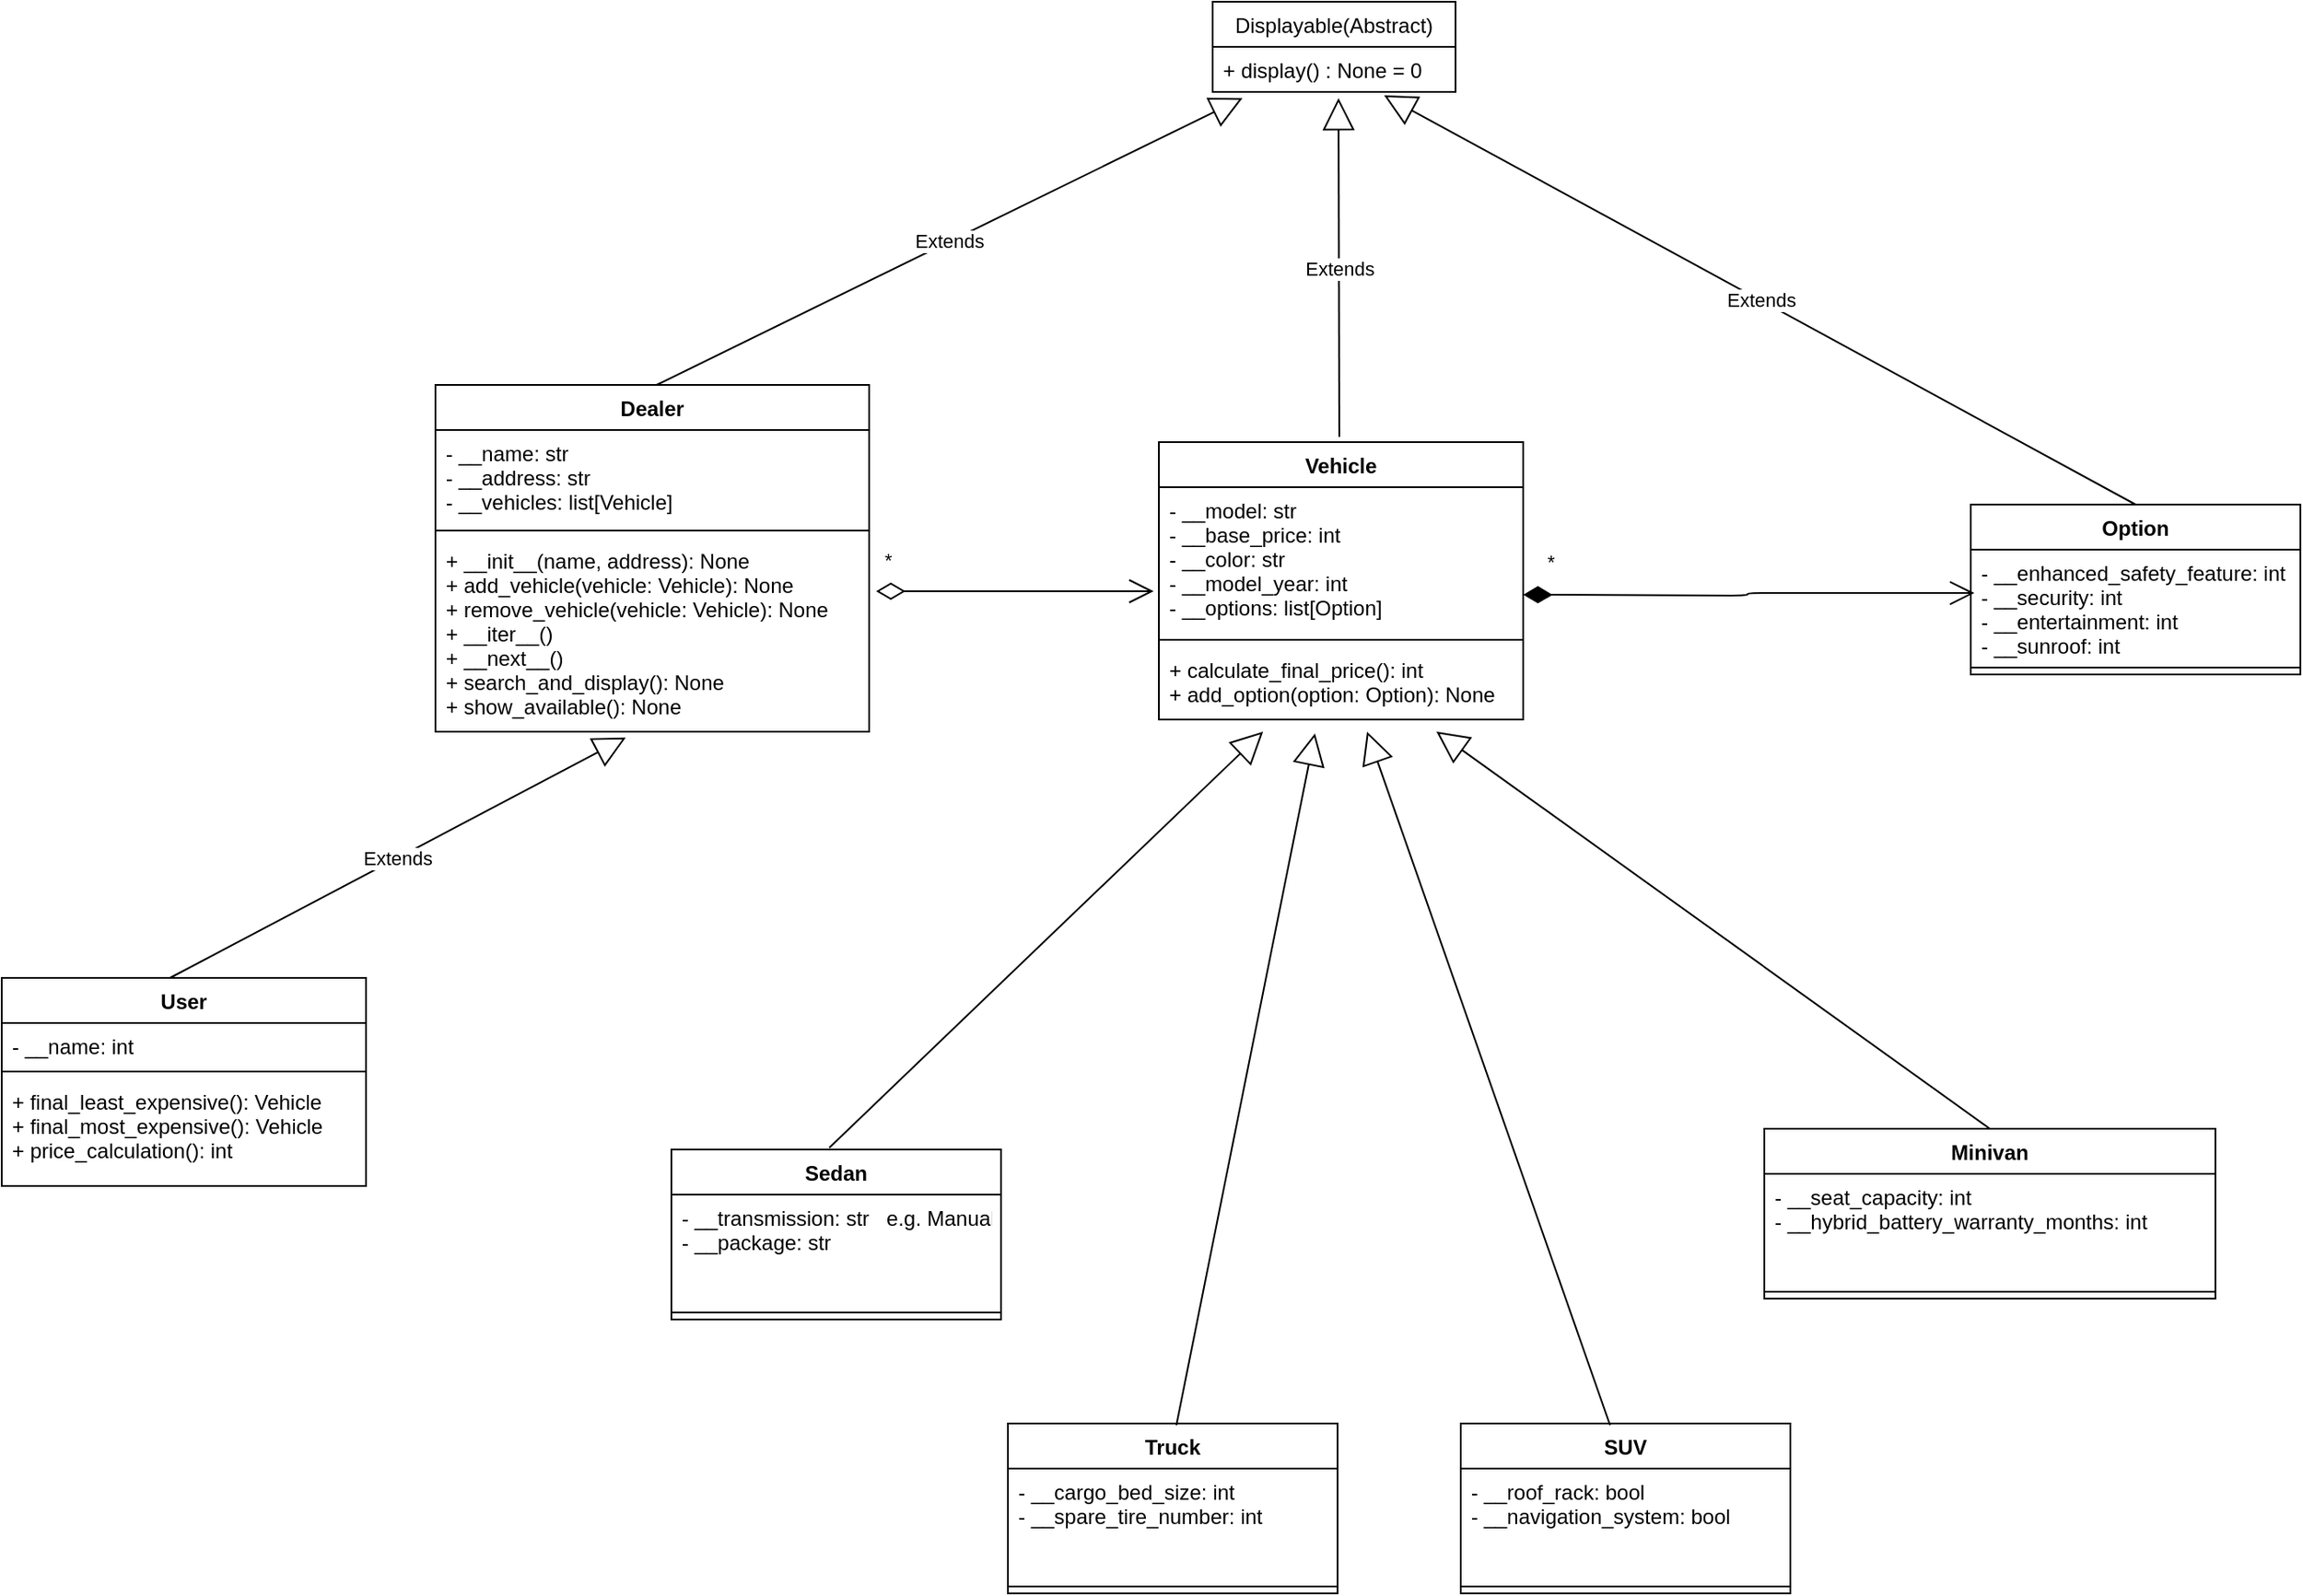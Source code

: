 <mxfile>
    <diagram id="2KUx7QO84_yDkYjGSkxv" name="Page-1">
        <mxGraphModel dx="1852" dy="1577" grid="1" gridSize="10" guides="1" tooltips="1" connect="1" arrows="1" fold="1" page="1" pageScale="1" pageWidth="850" pageHeight="1100" math="0" shadow="0">
            <root>
                <mxCell id="0"/>
                <mxCell id="1" parent="0"/>
                <mxCell id="3" value="Displayable(Abstract)" style="swimlane;fontStyle=0;childLayout=stackLayout;horizontal=1;startSize=26;fillColor=none;horizontalStack=0;resizeParent=1;resizeParentMax=0;resizeLast=0;collapsible=1;marginBottom=0;" vertex="1" parent="1">
                    <mxGeometry x="471" y="-71" width="140" height="52" as="geometry"/>
                </mxCell>
                <mxCell id="4" value="+ display() : None = 0" style="text;strokeColor=none;fillColor=none;align=left;verticalAlign=top;spacingLeft=4;spacingRight=4;overflow=hidden;rotatable=0;points=[[0,0.5],[1,0.5]];portConstraint=eastwest;" vertex="1" parent="3">
                    <mxGeometry y="26" width="140" height="26" as="geometry"/>
                </mxCell>
                <mxCell id="7" value="Dealer" style="swimlane;fontStyle=1;align=center;verticalAlign=top;childLayout=stackLayout;horizontal=1;startSize=26;horizontalStack=0;resizeParent=1;resizeParentMax=0;resizeLast=0;collapsible=1;marginBottom=0;" vertex="1" parent="1">
                    <mxGeometry x="23" y="150" width="250" height="200" as="geometry"/>
                </mxCell>
                <mxCell id="8" value="- __name: str&#10;- __address: str&#10;- __vehicles: list[Vehicle]" style="text;strokeColor=none;fillColor=none;align=left;verticalAlign=top;spacingLeft=4;spacingRight=4;overflow=hidden;rotatable=0;points=[[0,0.5],[1,0.5]];portConstraint=eastwest;" vertex="1" parent="7">
                    <mxGeometry y="26" width="250" height="54" as="geometry"/>
                </mxCell>
                <mxCell id="9" value="" style="line;strokeWidth=1;fillColor=none;align=left;verticalAlign=middle;spacingTop=-1;spacingLeft=3;spacingRight=3;rotatable=0;labelPosition=right;points=[];portConstraint=eastwest;strokeColor=inherit;" vertex="1" parent="7">
                    <mxGeometry y="80" width="250" height="8" as="geometry"/>
                </mxCell>
                <mxCell id="10" value="+ __init__(name, address): None&#10;+ add_vehicle(vehicle: Vehicle): None&#10;+ remove_vehicle(vehicle: Vehicle): None&#10;+ __iter__()&#10;+ __next__()&#10;+ search_and_display(): None&#10;+ show_available(): None&#10;" style="text;strokeColor=none;fillColor=none;align=left;verticalAlign=top;spacingLeft=4;spacingRight=4;overflow=hidden;rotatable=0;points=[[0,0.5],[1,0.5]];portConstraint=eastwest;" vertex="1" parent="7">
                    <mxGeometry y="88" width="250" height="112" as="geometry"/>
                </mxCell>
                <mxCell id="11" value="Vehicle" style="swimlane;fontStyle=1;align=center;verticalAlign=top;childLayout=stackLayout;horizontal=1;startSize=26;horizontalStack=0;resizeParent=1;resizeParentMax=0;resizeLast=0;collapsible=1;marginBottom=0;" vertex="1" parent="1">
                    <mxGeometry x="440" y="183" width="210" height="160" as="geometry"/>
                </mxCell>
                <mxCell id="12" value="- __model: str&#10;- __base_price: int&#10;- __color: str&#10;- __model_year: int&#10;- __options: list[Option]&#10;&#10;" style="text;strokeColor=none;fillColor=none;align=left;verticalAlign=top;spacingLeft=4;spacingRight=4;overflow=hidden;rotatable=0;points=[[0,0.5],[1,0.5]];portConstraint=eastwest;" vertex="1" parent="11">
                    <mxGeometry y="26" width="210" height="84" as="geometry"/>
                </mxCell>
                <mxCell id="13" value="" style="line;strokeWidth=1;fillColor=none;align=left;verticalAlign=middle;spacingTop=-1;spacingLeft=3;spacingRight=3;rotatable=0;labelPosition=right;points=[];portConstraint=eastwest;strokeColor=inherit;" vertex="1" parent="11">
                    <mxGeometry y="110" width="210" height="8" as="geometry"/>
                </mxCell>
                <mxCell id="14" value="+ calculate_final_price(): int&#10;+ add_option(option: Option): None" style="text;strokeColor=none;fillColor=none;align=left;verticalAlign=top;spacingLeft=4;spacingRight=4;overflow=hidden;rotatable=0;points=[[0,0.5],[1,0.5]];portConstraint=eastwest;" vertex="1" parent="11">
                    <mxGeometry y="118" width="210" height="42" as="geometry"/>
                </mxCell>
                <mxCell id="15" value="Option" style="swimlane;fontStyle=1;align=center;verticalAlign=top;childLayout=stackLayout;horizontal=1;startSize=26;horizontalStack=0;resizeParent=1;resizeParentMax=0;resizeLast=0;collapsible=1;marginBottom=0;" vertex="1" parent="1">
                    <mxGeometry x="908" y="219" width="190" height="98" as="geometry"/>
                </mxCell>
                <mxCell id="16" value="- __enhanced_safety_feature: int&#10;- __security: int&#10;- __entertainment: int&#10;- __sunroof: int " style="text;strokeColor=none;fillColor=none;align=left;verticalAlign=top;spacingLeft=4;spacingRight=4;overflow=hidden;rotatable=0;points=[[0,0.5],[1,0.5]];portConstraint=eastwest;" vertex="1" parent="15">
                    <mxGeometry y="26" width="190" height="64" as="geometry"/>
                </mxCell>
                <mxCell id="17" value="" style="line;strokeWidth=1;fillColor=none;align=left;verticalAlign=middle;spacingTop=-1;spacingLeft=3;spacingRight=3;rotatable=0;labelPosition=right;points=[];portConstraint=eastwest;strokeColor=inherit;" vertex="1" parent="15">
                    <mxGeometry y="90" width="190" height="8" as="geometry"/>
                </mxCell>
                <mxCell id="23" value="Truck" style="swimlane;fontStyle=1;align=center;verticalAlign=top;childLayout=stackLayout;horizontal=1;startSize=26;horizontalStack=0;resizeParent=1;resizeParentMax=0;resizeLast=0;collapsible=1;marginBottom=0;" vertex="1" parent="1">
                    <mxGeometry x="353" y="749" width="190" height="98" as="geometry"/>
                </mxCell>
                <mxCell id="24" value="- __cargo_bed_size: int&#10;- __spare_tire_number: int" style="text;strokeColor=none;fillColor=none;align=left;verticalAlign=top;spacingLeft=4;spacingRight=4;overflow=hidden;rotatable=0;points=[[0,0.5],[1,0.5]];portConstraint=eastwest;" vertex="1" parent="23">
                    <mxGeometry y="26" width="190" height="64" as="geometry"/>
                </mxCell>
                <mxCell id="25" value="" style="line;strokeWidth=1;fillColor=none;align=left;verticalAlign=middle;spacingTop=-1;spacingLeft=3;spacingRight=3;rotatable=0;labelPosition=right;points=[];portConstraint=eastwest;strokeColor=inherit;" vertex="1" parent="23">
                    <mxGeometry y="90" width="190" height="8" as="geometry"/>
                </mxCell>
                <mxCell id="26" value="Sedan" style="swimlane;fontStyle=1;align=center;verticalAlign=top;childLayout=stackLayout;horizontal=1;startSize=26;horizontalStack=0;resizeParent=1;resizeParentMax=0;resizeLast=0;collapsible=1;marginBottom=0;" vertex="1" parent="1">
                    <mxGeometry x="159" y="591" width="190" height="98" as="geometry"/>
                </mxCell>
                <mxCell id="27" value="- __transmission: str   e.g. Manual&#10;- __package: str" style="text;strokeColor=none;fillColor=none;align=left;verticalAlign=top;spacingLeft=4;spacingRight=4;overflow=hidden;rotatable=0;points=[[0,0.5],[1,0.5]];portConstraint=eastwest;" vertex="1" parent="26">
                    <mxGeometry y="26" width="190" height="64" as="geometry"/>
                </mxCell>
                <mxCell id="28" value="" style="line;strokeWidth=1;fillColor=none;align=left;verticalAlign=middle;spacingTop=-1;spacingLeft=3;spacingRight=3;rotatable=0;labelPosition=right;points=[];portConstraint=eastwest;strokeColor=inherit;" vertex="1" parent="26">
                    <mxGeometry y="90" width="190" height="8" as="geometry"/>
                </mxCell>
                <mxCell id="29" value="SUV" style="swimlane;fontStyle=1;align=center;verticalAlign=top;childLayout=stackLayout;horizontal=1;startSize=26;horizontalStack=0;resizeParent=1;resizeParentMax=0;resizeLast=0;collapsible=1;marginBottom=0;" vertex="1" parent="1">
                    <mxGeometry x="614" y="749" width="190" height="98" as="geometry"/>
                </mxCell>
                <mxCell id="30" value="- __roof_rack: bool&#10;- __navigation_system: bool" style="text;strokeColor=none;fillColor=none;align=left;verticalAlign=top;spacingLeft=4;spacingRight=4;overflow=hidden;rotatable=0;points=[[0,0.5],[1,0.5]];portConstraint=eastwest;" vertex="1" parent="29">
                    <mxGeometry y="26" width="190" height="64" as="geometry"/>
                </mxCell>
                <mxCell id="31" value="" style="line;strokeWidth=1;fillColor=none;align=left;verticalAlign=middle;spacingTop=-1;spacingLeft=3;spacingRight=3;rotatable=0;labelPosition=right;points=[];portConstraint=eastwest;strokeColor=inherit;" vertex="1" parent="29">
                    <mxGeometry y="90" width="190" height="8" as="geometry"/>
                </mxCell>
                <mxCell id="32" value="Minivan" style="swimlane;fontStyle=1;align=center;verticalAlign=top;childLayout=stackLayout;horizontal=1;startSize=26;horizontalStack=0;resizeParent=1;resizeParentMax=0;resizeLast=0;collapsible=1;marginBottom=0;" vertex="1" parent="1">
                    <mxGeometry x="789" y="579" width="260" height="98" as="geometry"/>
                </mxCell>
                <mxCell id="33" value="- __seat_capacity: int&#10;- __hybrid_battery_warranty_months: int" style="text;strokeColor=none;fillColor=none;align=left;verticalAlign=top;spacingLeft=4;spacingRight=4;overflow=hidden;rotatable=0;points=[[0,0.5],[1,0.5]];portConstraint=eastwest;" vertex="1" parent="32">
                    <mxGeometry y="26" width="260" height="64" as="geometry"/>
                </mxCell>
                <mxCell id="34" value="" style="line;strokeWidth=1;fillColor=none;align=left;verticalAlign=middle;spacingTop=-1;spacingLeft=3;spacingRight=3;rotatable=0;labelPosition=right;points=[];portConstraint=eastwest;strokeColor=inherit;" vertex="1" parent="32">
                    <mxGeometry y="90" width="260" height="8" as="geometry"/>
                </mxCell>
                <mxCell id="36" value="User" style="swimlane;fontStyle=1;align=center;verticalAlign=top;childLayout=stackLayout;horizontal=1;startSize=26;horizontalStack=0;resizeParent=1;resizeParentMax=0;resizeLast=0;collapsible=1;marginBottom=0;" vertex="1" parent="1">
                    <mxGeometry x="-227" y="492" width="210" height="120" as="geometry"/>
                </mxCell>
                <mxCell id="37" value="- __name: int" style="text;strokeColor=none;fillColor=none;align=left;verticalAlign=top;spacingLeft=4;spacingRight=4;overflow=hidden;rotatable=0;points=[[0,0.5],[1,0.5]];portConstraint=eastwest;" vertex="1" parent="36">
                    <mxGeometry y="26" width="210" height="24" as="geometry"/>
                </mxCell>
                <mxCell id="38" value="" style="line;strokeWidth=1;fillColor=none;align=left;verticalAlign=middle;spacingTop=-1;spacingLeft=3;spacingRight=3;rotatable=0;labelPosition=right;points=[];portConstraint=eastwest;strokeColor=inherit;" vertex="1" parent="36">
                    <mxGeometry y="50" width="210" height="8" as="geometry"/>
                </mxCell>
                <mxCell id="39" value="+ final_least_expensive(): Vehicle&#10;+ final_most_expensive(): Vehicle&#10;+ price_calculation(): int" style="text;strokeColor=none;fillColor=none;align=left;verticalAlign=top;spacingLeft=4;spacingRight=4;overflow=hidden;rotatable=0;points=[[0,0.5],[1,0.5]];portConstraint=eastwest;" vertex="1" parent="36">
                    <mxGeometry y="58" width="210" height="62" as="geometry"/>
                </mxCell>
                <mxCell id="40" value="*" style="endArrow=open;html=1;endSize=12;startArrow=diamondThin;startSize=14;startFill=1;edgeStyle=orthogonalEdgeStyle;align=left;verticalAlign=bottom;entryX=0.011;entryY=0.391;entryDx=0;entryDy=0;entryPerimeter=0;" edge="1" parent="1" target="16">
                    <mxGeometry x="-0.912" y="10" relative="1" as="geometry">
                        <mxPoint x="650" y="271" as="sourcePoint"/>
                        <mxPoint x="900" y="260" as="targetPoint"/>
                        <mxPoint as="offset"/>
                    </mxGeometry>
                </mxCell>
                <mxCell id="45" value="Extends" style="endArrow=block;endSize=16;endFill=0;html=1;entryX=0.511;entryY=1.138;entryDx=0;entryDy=0;entryPerimeter=0;" edge="1" parent="1">
                    <mxGeometry width="160" relative="1" as="geometry">
                        <mxPoint x="544" y="180" as="sourcePoint"/>
                        <mxPoint x="543.54" y="-15.412" as="targetPoint"/>
                    </mxGeometry>
                </mxCell>
                <mxCell id="46" value="Extends" style="endArrow=block;endSize=16;endFill=0;html=1;entryX=0.706;entryY=1.077;entryDx=0;entryDy=0;entryPerimeter=0;exitX=0.5;exitY=0;exitDx=0;exitDy=0;" edge="1" parent="1" source="15" target="4">
                    <mxGeometry width="160" relative="1" as="geometry">
                        <mxPoint x="902" y="218" as="sourcePoint"/>
                        <mxPoint x="901.54" y="22.588" as="targetPoint"/>
                        <Array as="points"/>
                    </mxGeometry>
                </mxCell>
                <mxCell id="47" value="Extends" style="endArrow=block;endSize=16;endFill=0;html=1;entryX=0.123;entryY=1.138;entryDx=0;entryDy=0;entryPerimeter=0;" edge="1" parent="1" target="4">
                    <mxGeometry width="160" relative="1" as="geometry">
                        <mxPoint x="150.46" y="150" as="sourcePoint"/>
                        <mxPoint x="150.0" y="-45.412" as="targetPoint"/>
                    </mxGeometry>
                </mxCell>
                <mxCell id="48" value="Extends" style="endArrow=block;endSize=16;endFill=0;html=1;entryX=0.439;entryY=1.03;entryDx=0;entryDy=0;entryPerimeter=0;" edge="1" parent="1" target="10">
                    <mxGeometry width="160" relative="1" as="geometry">
                        <mxPoint x="-130.0" y="492" as="sourcePoint"/>
                        <mxPoint x="218.76" y="326.588" as="targetPoint"/>
                    </mxGeometry>
                </mxCell>
                <mxCell id="41" value="*" style="endArrow=open;html=1;endSize=12;startArrow=diamondThin;startSize=14;startFill=0;edgeStyle=orthogonalEdgeStyle;align=left;verticalAlign=bottom;" edge="1" parent="1">
                    <mxGeometry x="-0.963" y="9" relative="1" as="geometry">
                        <mxPoint x="277" y="269" as="sourcePoint"/>
                        <mxPoint x="437" y="269" as="targetPoint"/>
                        <mxPoint as="offset"/>
                    </mxGeometry>
                </mxCell>
                <mxCell id="53" value="" style="endArrow=block;endSize=16;endFill=0;html=1;entryX=0.286;entryY=1.167;entryDx=0;entryDy=0;entryPerimeter=0;" edge="1" parent="1" target="14">
                    <mxGeometry x="0.099" y="25" width="160" relative="1" as="geometry">
                        <mxPoint x="250" y="590" as="sourcePoint"/>
                        <mxPoint x="433" y="560" as="targetPoint"/>
                        <mxPoint as="offset"/>
                    </mxGeometry>
                </mxCell>
                <mxCell id="54" value="" style="endArrow=block;endSize=16;endFill=0;html=1;exitX=0.511;exitY=0.01;exitDx=0;exitDy=0;exitPerimeter=0;" edge="1" parent="1" source="23">
                    <mxGeometry x="0.099" y="25" width="160" relative="1" as="geometry">
                        <mxPoint x="450" y="740" as="sourcePoint"/>
                        <mxPoint x="530" y="351" as="targetPoint"/>
                        <mxPoint as="offset"/>
                    </mxGeometry>
                </mxCell>
                <mxCell id="55" value="" style="endArrow=block;endSize=16;endFill=0;html=1;exitX=0.453;exitY=0.01;exitDx=0;exitDy=0;exitPerimeter=0;" edge="1" parent="1" source="29">
                    <mxGeometry x="0.099" y="25" width="160" relative="1" as="geometry">
                        <mxPoint x="690" y="730" as="sourcePoint"/>
                        <mxPoint x="560" y="350" as="targetPoint"/>
                        <mxPoint as="offset"/>
                    </mxGeometry>
                </mxCell>
                <mxCell id="56" value="" style="endArrow=block;endSize=16;endFill=0;html=1;exitX=0.5;exitY=0;exitDx=0;exitDy=0;" edge="1" parent="1" source="32">
                    <mxGeometry x="0.099" y="25" width="160" relative="1" as="geometry">
                        <mxPoint x="900" y="570" as="sourcePoint"/>
                        <mxPoint x="600" y="350" as="targetPoint"/>
                        <mxPoint as="offset"/>
                        <Array as="points"/>
                    </mxGeometry>
                </mxCell>
            </root>
        </mxGraphModel>
    </diagram>
</mxfile>